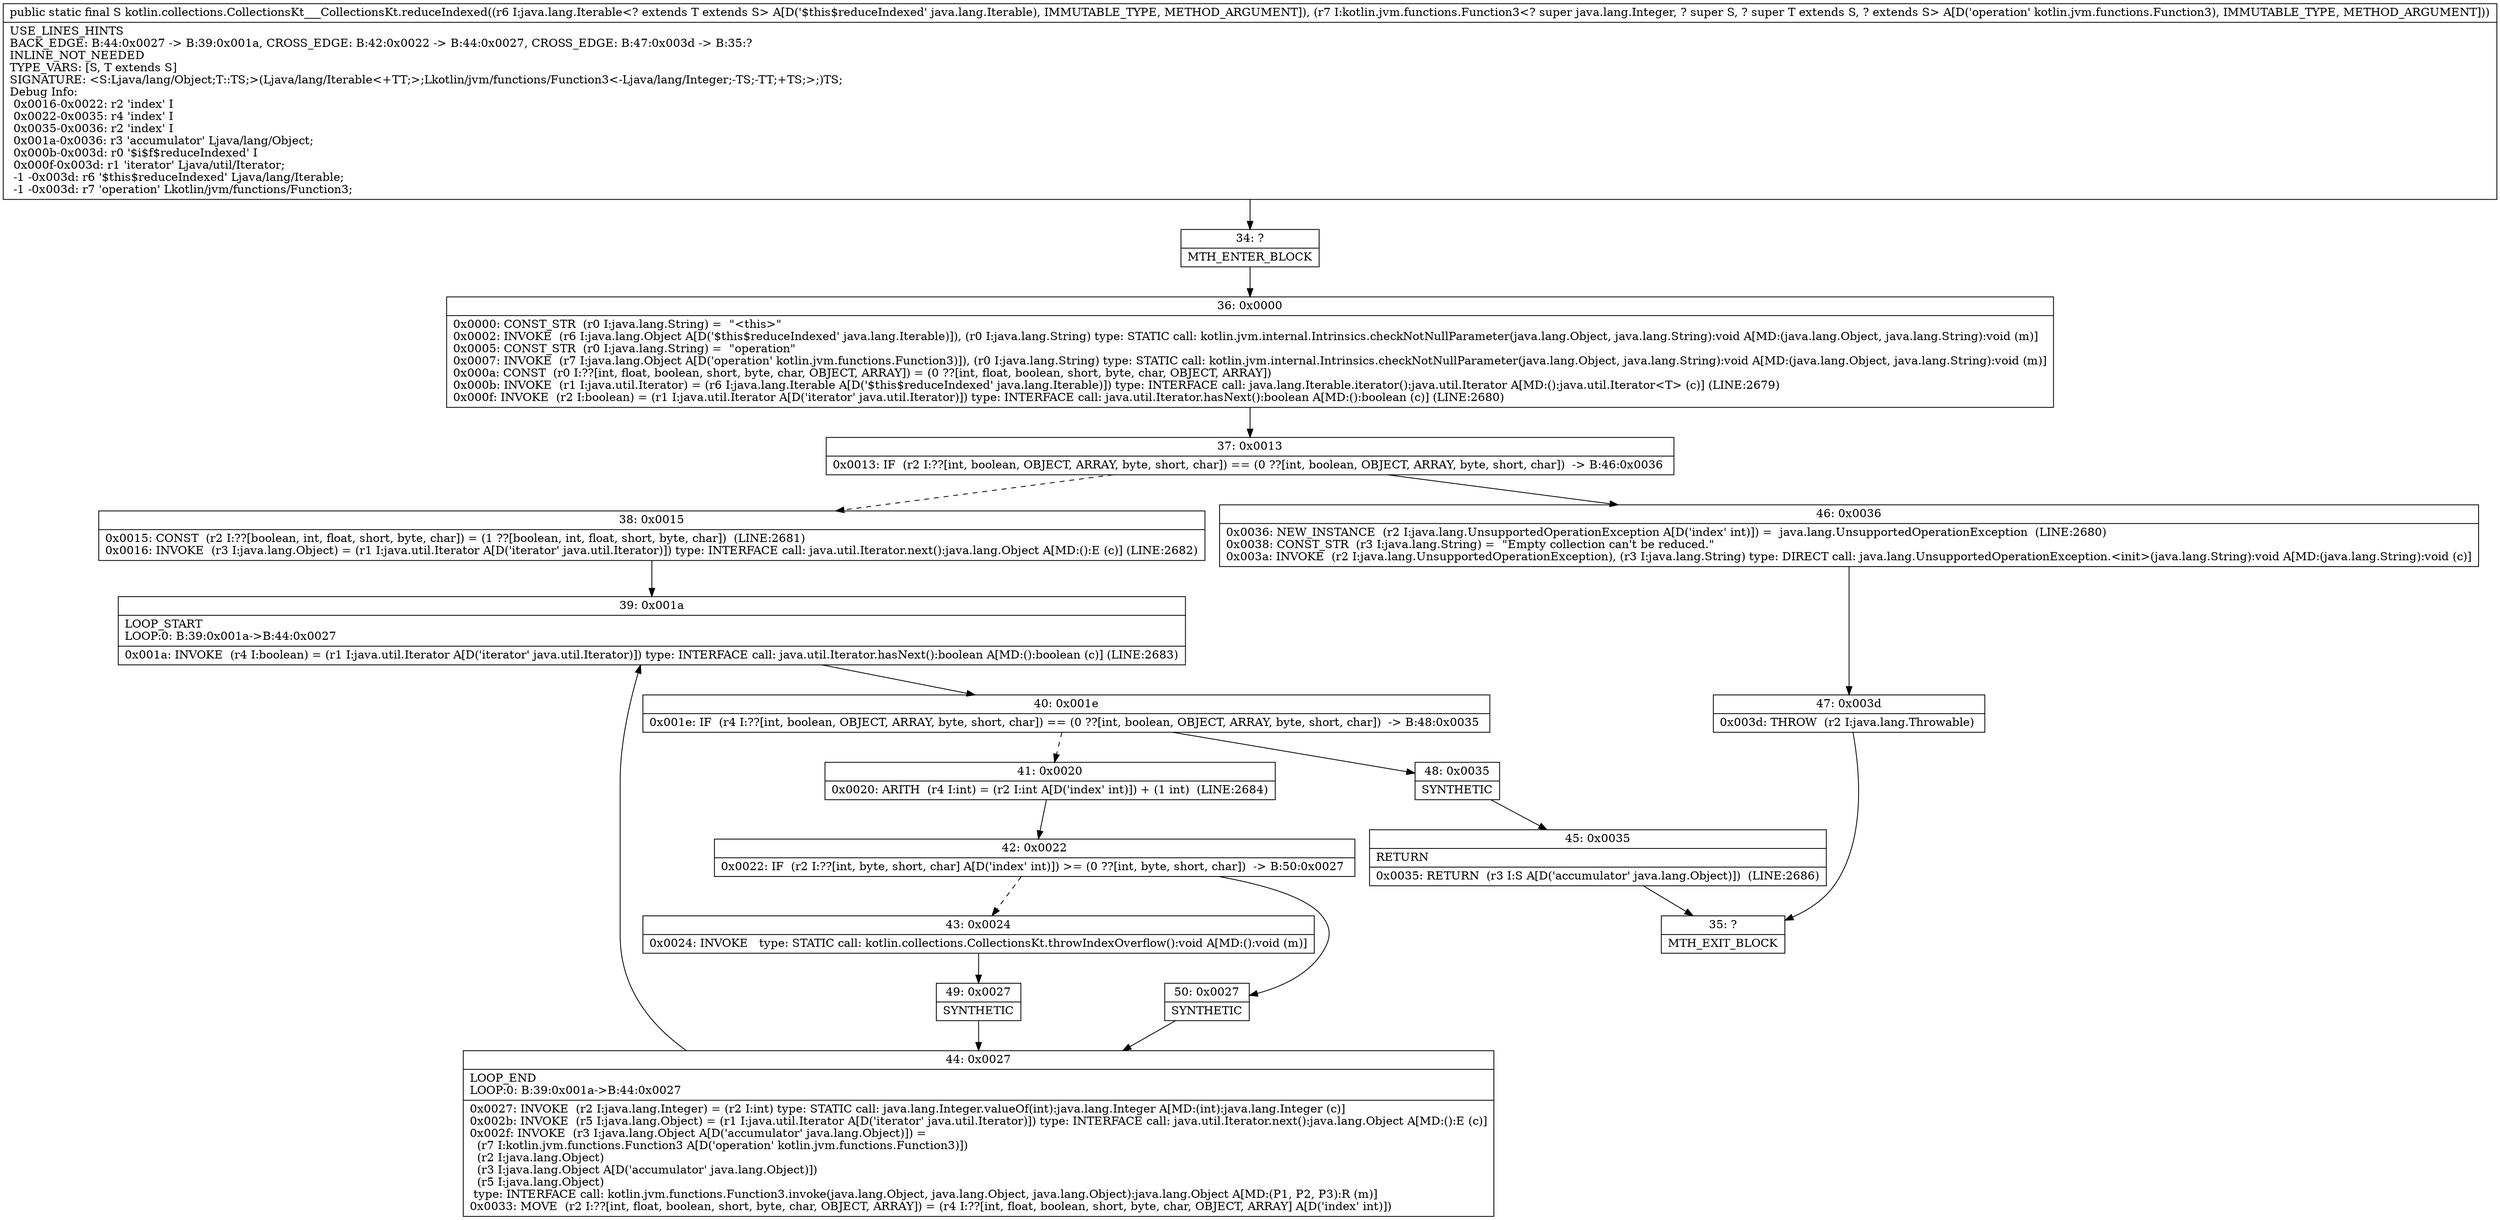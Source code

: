 digraph "CFG forkotlin.collections.CollectionsKt___CollectionsKt.reduceIndexed(Ljava\/lang\/Iterable;Lkotlin\/jvm\/functions\/Function3;)Ljava\/lang\/Object;" {
Node_34 [shape=record,label="{34\:\ ?|MTH_ENTER_BLOCK\l}"];
Node_36 [shape=record,label="{36\:\ 0x0000|0x0000: CONST_STR  (r0 I:java.lang.String) =  \"\<this\>\" \l0x0002: INVOKE  (r6 I:java.lang.Object A[D('$this$reduceIndexed' java.lang.Iterable)]), (r0 I:java.lang.String) type: STATIC call: kotlin.jvm.internal.Intrinsics.checkNotNullParameter(java.lang.Object, java.lang.String):void A[MD:(java.lang.Object, java.lang.String):void (m)]\l0x0005: CONST_STR  (r0 I:java.lang.String) =  \"operation\" \l0x0007: INVOKE  (r7 I:java.lang.Object A[D('operation' kotlin.jvm.functions.Function3)]), (r0 I:java.lang.String) type: STATIC call: kotlin.jvm.internal.Intrinsics.checkNotNullParameter(java.lang.Object, java.lang.String):void A[MD:(java.lang.Object, java.lang.String):void (m)]\l0x000a: CONST  (r0 I:??[int, float, boolean, short, byte, char, OBJECT, ARRAY]) = (0 ??[int, float, boolean, short, byte, char, OBJECT, ARRAY]) \l0x000b: INVOKE  (r1 I:java.util.Iterator) = (r6 I:java.lang.Iterable A[D('$this$reduceIndexed' java.lang.Iterable)]) type: INTERFACE call: java.lang.Iterable.iterator():java.util.Iterator A[MD:():java.util.Iterator\<T\> (c)] (LINE:2679)\l0x000f: INVOKE  (r2 I:boolean) = (r1 I:java.util.Iterator A[D('iterator' java.util.Iterator)]) type: INTERFACE call: java.util.Iterator.hasNext():boolean A[MD:():boolean (c)] (LINE:2680)\l}"];
Node_37 [shape=record,label="{37\:\ 0x0013|0x0013: IF  (r2 I:??[int, boolean, OBJECT, ARRAY, byte, short, char]) == (0 ??[int, boolean, OBJECT, ARRAY, byte, short, char])  \-\> B:46:0x0036 \l}"];
Node_38 [shape=record,label="{38\:\ 0x0015|0x0015: CONST  (r2 I:??[boolean, int, float, short, byte, char]) = (1 ??[boolean, int, float, short, byte, char])  (LINE:2681)\l0x0016: INVOKE  (r3 I:java.lang.Object) = (r1 I:java.util.Iterator A[D('iterator' java.util.Iterator)]) type: INTERFACE call: java.util.Iterator.next():java.lang.Object A[MD:():E (c)] (LINE:2682)\l}"];
Node_39 [shape=record,label="{39\:\ 0x001a|LOOP_START\lLOOP:0: B:39:0x001a\-\>B:44:0x0027\l|0x001a: INVOKE  (r4 I:boolean) = (r1 I:java.util.Iterator A[D('iterator' java.util.Iterator)]) type: INTERFACE call: java.util.Iterator.hasNext():boolean A[MD:():boolean (c)] (LINE:2683)\l}"];
Node_40 [shape=record,label="{40\:\ 0x001e|0x001e: IF  (r4 I:??[int, boolean, OBJECT, ARRAY, byte, short, char]) == (0 ??[int, boolean, OBJECT, ARRAY, byte, short, char])  \-\> B:48:0x0035 \l}"];
Node_41 [shape=record,label="{41\:\ 0x0020|0x0020: ARITH  (r4 I:int) = (r2 I:int A[D('index' int)]) + (1 int)  (LINE:2684)\l}"];
Node_42 [shape=record,label="{42\:\ 0x0022|0x0022: IF  (r2 I:??[int, byte, short, char] A[D('index' int)]) \>= (0 ??[int, byte, short, char])  \-\> B:50:0x0027 \l}"];
Node_43 [shape=record,label="{43\:\ 0x0024|0x0024: INVOKE   type: STATIC call: kotlin.collections.CollectionsKt.throwIndexOverflow():void A[MD:():void (m)]\l}"];
Node_49 [shape=record,label="{49\:\ 0x0027|SYNTHETIC\l}"];
Node_44 [shape=record,label="{44\:\ 0x0027|LOOP_END\lLOOP:0: B:39:0x001a\-\>B:44:0x0027\l|0x0027: INVOKE  (r2 I:java.lang.Integer) = (r2 I:int) type: STATIC call: java.lang.Integer.valueOf(int):java.lang.Integer A[MD:(int):java.lang.Integer (c)]\l0x002b: INVOKE  (r5 I:java.lang.Object) = (r1 I:java.util.Iterator A[D('iterator' java.util.Iterator)]) type: INTERFACE call: java.util.Iterator.next():java.lang.Object A[MD:():E (c)]\l0x002f: INVOKE  (r3 I:java.lang.Object A[D('accumulator' java.lang.Object)]) = \l  (r7 I:kotlin.jvm.functions.Function3 A[D('operation' kotlin.jvm.functions.Function3)])\l  (r2 I:java.lang.Object)\l  (r3 I:java.lang.Object A[D('accumulator' java.lang.Object)])\l  (r5 I:java.lang.Object)\l type: INTERFACE call: kotlin.jvm.functions.Function3.invoke(java.lang.Object, java.lang.Object, java.lang.Object):java.lang.Object A[MD:(P1, P2, P3):R (m)]\l0x0033: MOVE  (r2 I:??[int, float, boolean, short, byte, char, OBJECT, ARRAY]) = (r4 I:??[int, float, boolean, short, byte, char, OBJECT, ARRAY] A[D('index' int)]) \l}"];
Node_50 [shape=record,label="{50\:\ 0x0027|SYNTHETIC\l}"];
Node_48 [shape=record,label="{48\:\ 0x0035|SYNTHETIC\l}"];
Node_45 [shape=record,label="{45\:\ 0x0035|RETURN\l|0x0035: RETURN  (r3 I:S A[D('accumulator' java.lang.Object)])  (LINE:2686)\l}"];
Node_35 [shape=record,label="{35\:\ ?|MTH_EXIT_BLOCK\l}"];
Node_46 [shape=record,label="{46\:\ 0x0036|0x0036: NEW_INSTANCE  (r2 I:java.lang.UnsupportedOperationException A[D('index' int)]) =  java.lang.UnsupportedOperationException  (LINE:2680)\l0x0038: CONST_STR  (r3 I:java.lang.String) =  \"Empty collection can't be reduced.\" \l0x003a: INVOKE  (r2 I:java.lang.UnsupportedOperationException), (r3 I:java.lang.String) type: DIRECT call: java.lang.UnsupportedOperationException.\<init\>(java.lang.String):void A[MD:(java.lang.String):void (c)]\l}"];
Node_47 [shape=record,label="{47\:\ 0x003d|0x003d: THROW  (r2 I:java.lang.Throwable) \l}"];
MethodNode[shape=record,label="{public static final S kotlin.collections.CollectionsKt___CollectionsKt.reduceIndexed((r6 I:java.lang.Iterable\<? extends T extends S\> A[D('$this$reduceIndexed' java.lang.Iterable), IMMUTABLE_TYPE, METHOD_ARGUMENT]), (r7 I:kotlin.jvm.functions.Function3\<? super java.lang.Integer, ? super S, ? super T extends S, ? extends S\> A[D('operation' kotlin.jvm.functions.Function3), IMMUTABLE_TYPE, METHOD_ARGUMENT]))  | USE_LINES_HINTS\lBACK_EDGE: B:44:0x0027 \-\> B:39:0x001a, CROSS_EDGE: B:42:0x0022 \-\> B:44:0x0027, CROSS_EDGE: B:47:0x003d \-\> B:35:?\lINLINE_NOT_NEEDED\lTYPE_VARS: [S, T extends S]\lSIGNATURE: \<S:Ljava\/lang\/Object;T::TS;\>(Ljava\/lang\/Iterable\<+TT;\>;Lkotlin\/jvm\/functions\/Function3\<\-Ljava\/lang\/Integer;\-TS;\-TT;+TS;\>;)TS;\lDebug Info:\l  0x0016\-0x0022: r2 'index' I\l  0x0022\-0x0035: r4 'index' I\l  0x0035\-0x0036: r2 'index' I\l  0x001a\-0x0036: r3 'accumulator' Ljava\/lang\/Object;\l  0x000b\-0x003d: r0 '$i$f$reduceIndexed' I\l  0x000f\-0x003d: r1 'iterator' Ljava\/util\/Iterator;\l  \-1 \-0x003d: r6 '$this$reduceIndexed' Ljava\/lang\/Iterable;\l  \-1 \-0x003d: r7 'operation' Lkotlin\/jvm\/functions\/Function3;\l}"];
MethodNode -> Node_34;Node_34 -> Node_36;
Node_36 -> Node_37;
Node_37 -> Node_38[style=dashed];
Node_37 -> Node_46;
Node_38 -> Node_39;
Node_39 -> Node_40;
Node_40 -> Node_41[style=dashed];
Node_40 -> Node_48;
Node_41 -> Node_42;
Node_42 -> Node_43[style=dashed];
Node_42 -> Node_50;
Node_43 -> Node_49;
Node_49 -> Node_44;
Node_44 -> Node_39;
Node_50 -> Node_44;
Node_48 -> Node_45;
Node_45 -> Node_35;
Node_46 -> Node_47;
Node_47 -> Node_35;
}

